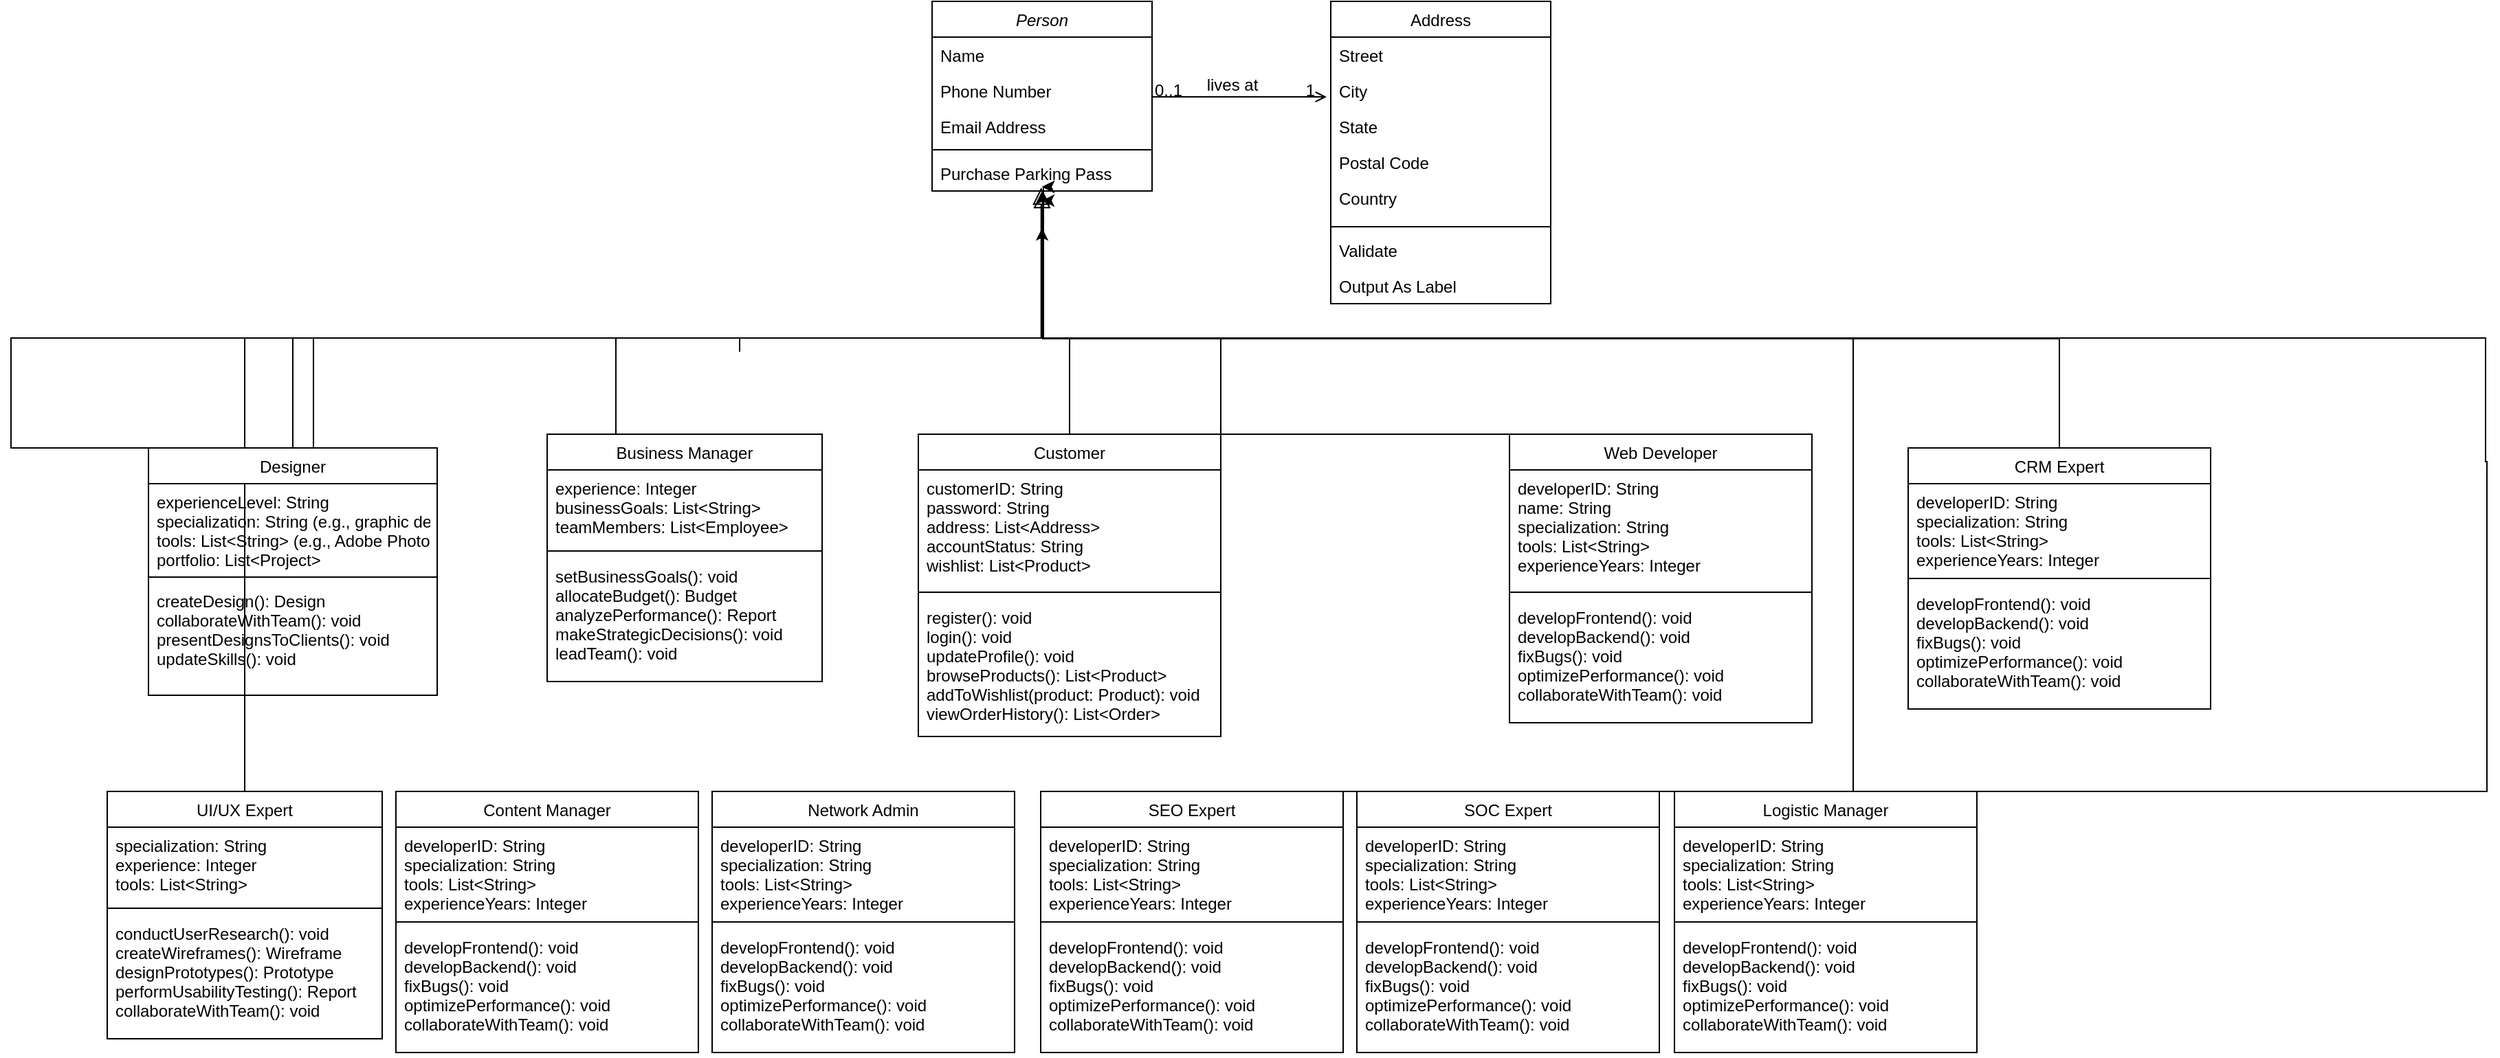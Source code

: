 <mxfile version="25.0.3">
  <diagram id="C5RBs43oDa-KdzZeNtuy" name="Page-1">
    <mxGraphModel dx="3540" dy="1331" grid="1" gridSize="10" guides="1" tooltips="1" connect="1" arrows="1" fold="1" page="1" pageScale="1" pageWidth="827" pageHeight="1169" math="0" shadow="0">
      <root>
        <mxCell id="WIyWlLk6GJQsqaUBKTNV-0" />
        <mxCell id="WIyWlLk6GJQsqaUBKTNV-1" parent="WIyWlLk6GJQsqaUBKTNV-0" />
        <mxCell id="zkfFHV4jXpPFQw0GAbJ--0" value="Person" style="swimlane;fontStyle=2;align=center;verticalAlign=top;childLayout=stackLayout;horizontal=1;startSize=26;horizontalStack=0;resizeParent=1;resizeLast=0;collapsible=1;marginBottom=0;rounded=0;shadow=0;strokeWidth=1;" parent="WIyWlLk6GJQsqaUBKTNV-1" vertex="1">
          <mxGeometry x="220" y="25" width="160" height="138" as="geometry">
            <mxRectangle x="230" y="140" width="160" height="26" as="alternateBounds" />
          </mxGeometry>
        </mxCell>
        <mxCell id="zkfFHV4jXpPFQw0GAbJ--1" value="Name" style="text;align=left;verticalAlign=top;spacingLeft=4;spacingRight=4;overflow=hidden;rotatable=0;points=[[0,0.5],[1,0.5]];portConstraint=eastwest;" parent="zkfFHV4jXpPFQw0GAbJ--0" vertex="1">
          <mxGeometry y="26" width="160" height="26" as="geometry" />
        </mxCell>
        <mxCell id="zkfFHV4jXpPFQw0GAbJ--2" value="Phone Number" style="text;align=left;verticalAlign=top;spacingLeft=4;spacingRight=4;overflow=hidden;rotatable=0;points=[[0,0.5],[1,0.5]];portConstraint=eastwest;rounded=0;shadow=0;html=0;" parent="zkfFHV4jXpPFQw0GAbJ--0" vertex="1">
          <mxGeometry y="52" width="160" height="26" as="geometry" />
        </mxCell>
        <mxCell id="zkfFHV4jXpPFQw0GAbJ--3" value="Email Address" style="text;align=left;verticalAlign=top;spacingLeft=4;spacingRight=4;overflow=hidden;rotatable=0;points=[[0,0.5],[1,0.5]];portConstraint=eastwest;rounded=0;shadow=0;html=0;" parent="zkfFHV4jXpPFQw0GAbJ--0" vertex="1">
          <mxGeometry y="78" width="160" height="26" as="geometry" />
        </mxCell>
        <mxCell id="zkfFHV4jXpPFQw0GAbJ--4" value="" style="line;html=1;strokeWidth=1;align=left;verticalAlign=middle;spacingTop=-1;spacingLeft=3;spacingRight=3;rotatable=0;labelPosition=right;points=[];portConstraint=eastwest;" parent="zkfFHV4jXpPFQw0GAbJ--0" vertex="1">
          <mxGeometry y="104" width="160" height="8" as="geometry" />
        </mxCell>
        <mxCell id="zkfFHV4jXpPFQw0GAbJ--5" value="Purchase Parking Pass" style="text;align=left;verticalAlign=top;spacingLeft=4;spacingRight=4;overflow=hidden;rotatable=0;points=[[0,0.5],[1,0.5]];portConstraint=eastwest;" parent="zkfFHV4jXpPFQw0GAbJ--0" vertex="1">
          <mxGeometry y="112" width="160" height="26" as="geometry" />
        </mxCell>
        <mxCell id="zkfFHV4jXpPFQw0GAbJ--12" value="" style="endArrow=block;endSize=10;endFill=0;shadow=0;strokeWidth=1;rounded=0;curved=0;edgeStyle=elbowEdgeStyle;elbow=vertical;entryX=0.496;entryY=0.904;entryDx=0;entryDy=0;entryPerimeter=0;exitX=0.5;exitY=0;exitDx=0;exitDy=0;" parent="WIyWlLk6GJQsqaUBKTNV-1" source="uVCkZXbU1l8BYYQpr-TJ-55" target="zkfFHV4jXpPFQw0GAbJ--5" edge="1">
          <mxGeometry width="160" relative="1" as="geometry">
            <mxPoint x="299.75" y="360" as="sourcePoint" />
            <mxPoint x="299.75" y="188" as="targetPoint" />
            <Array as="points">
              <mxPoint x="299.75" y="270" />
            </Array>
          </mxGeometry>
        </mxCell>
        <mxCell id="zkfFHV4jXpPFQw0GAbJ--16" value="" style="endArrow=block;endSize=10;endFill=0;shadow=0;strokeWidth=1;rounded=0;curved=0;edgeStyle=elbowEdgeStyle;elbow=vertical;" parent="WIyWlLk6GJQsqaUBKTNV-1" target="zkfFHV4jXpPFQw0GAbJ--0" edge="1">
          <mxGeometry width="160" relative="1" as="geometry">
            <mxPoint x="-10" y="350" as="sourcePoint" />
            <mxPoint x="310" y="271" as="targetPoint" />
            <Array as="points">
              <mxPoint x="190" y="270" />
            </Array>
          </mxGeometry>
        </mxCell>
        <mxCell id="zkfFHV4jXpPFQw0GAbJ--17" value="Address" style="swimlane;fontStyle=0;align=center;verticalAlign=top;childLayout=stackLayout;horizontal=1;startSize=26;horizontalStack=0;resizeParent=1;resizeLast=0;collapsible=1;marginBottom=0;rounded=0;shadow=0;strokeWidth=1;" parent="WIyWlLk6GJQsqaUBKTNV-1" vertex="1">
          <mxGeometry x="510" y="25" width="160" height="220" as="geometry">
            <mxRectangle x="550" y="140" width="160" height="26" as="alternateBounds" />
          </mxGeometry>
        </mxCell>
        <mxCell id="zkfFHV4jXpPFQw0GAbJ--18" value="Street" style="text;align=left;verticalAlign=top;spacingLeft=4;spacingRight=4;overflow=hidden;rotatable=0;points=[[0,0.5],[1,0.5]];portConstraint=eastwest;" parent="zkfFHV4jXpPFQw0GAbJ--17" vertex="1">
          <mxGeometry y="26" width="160" height="26" as="geometry" />
        </mxCell>
        <mxCell id="zkfFHV4jXpPFQw0GAbJ--19" value="City" style="text;align=left;verticalAlign=top;spacingLeft=4;spacingRight=4;overflow=hidden;rotatable=0;points=[[0,0.5],[1,0.5]];portConstraint=eastwest;rounded=0;shadow=0;html=0;" parent="zkfFHV4jXpPFQw0GAbJ--17" vertex="1">
          <mxGeometry y="52" width="160" height="26" as="geometry" />
        </mxCell>
        <mxCell id="zkfFHV4jXpPFQw0GAbJ--20" value="State" style="text;align=left;verticalAlign=top;spacingLeft=4;spacingRight=4;overflow=hidden;rotatable=0;points=[[0,0.5],[1,0.5]];portConstraint=eastwest;rounded=0;shadow=0;html=0;" parent="zkfFHV4jXpPFQw0GAbJ--17" vertex="1">
          <mxGeometry y="78" width="160" height="26" as="geometry" />
        </mxCell>
        <mxCell id="zkfFHV4jXpPFQw0GAbJ--21" value="Postal Code" style="text;align=left;verticalAlign=top;spacingLeft=4;spacingRight=4;overflow=hidden;rotatable=0;points=[[0,0.5],[1,0.5]];portConstraint=eastwest;rounded=0;shadow=0;html=0;" parent="zkfFHV4jXpPFQw0GAbJ--17" vertex="1">
          <mxGeometry y="104" width="160" height="26" as="geometry" />
        </mxCell>
        <mxCell id="zkfFHV4jXpPFQw0GAbJ--22" value="Country" style="text;align=left;verticalAlign=top;spacingLeft=4;spacingRight=4;overflow=hidden;rotatable=0;points=[[0,0.5],[1,0.5]];portConstraint=eastwest;rounded=0;shadow=0;html=0;" parent="zkfFHV4jXpPFQw0GAbJ--17" vertex="1">
          <mxGeometry y="130" width="160" height="30" as="geometry" />
        </mxCell>
        <mxCell id="zkfFHV4jXpPFQw0GAbJ--23" value="" style="line;html=1;strokeWidth=1;align=left;verticalAlign=middle;spacingTop=-1;spacingLeft=3;spacingRight=3;rotatable=0;labelPosition=right;points=[];portConstraint=eastwest;" parent="zkfFHV4jXpPFQw0GAbJ--17" vertex="1">
          <mxGeometry y="160" width="160" height="8" as="geometry" />
        </mxCell>
        <mxCell id="zkfFHV4jXpPFQw0GAbJ--24" value="Validate" style="text;align=left;verticalAlign=top;spacingLeft=4;spacingRight=4;overflow=hidden;rotatable=0;points=[[0,0.5],[1,0.5]];portConstraint=eastwest;" parent="zkfFHV4jXpPFQw0GAbJ--17" vertex="1">
          <mxGeometry y="168" width="160" height="26" as="geometry" />
        </mxCell>
        <mxCell id="zkfFHV4jXpPFQw0GAbJ--25" value="Output As Label" style="text;align=left;verticalAlign=top;spacingLeft=4;spacingRight=4;overflow=hidden;rotatable=0;points=[[0,0.5],[1,0.5]];portConstraint=eastwest;" parent="zkfFHV4jXpPFQw0GAbJ--17" vertex="1">
          <mxGeometry y="194" width="160" height="26" as="geometry" />
        </mxCell>
        <mxCell id="zkfFHV4jXpPFQw0GAbJ--26" value="" style="endArrow=open;shadow=0;strokeWidth=1;rounded=0;curved=0;endFill=1;edgeStyle=elbowEdgeStyle;elbow=vertical;" parent="WIyWlLk6GJQsqaUBKTNV-1" source="zkfFHV4jXpPFQw0GAbJ--0" edge="1">
          <mxGeometry x="0.5" y="41" relative="1" as="geometry">
            <mxPoint x="380" y="167" as="sourcePoint" />
            <mxPoint x="507" y="94.538" as="targetPoint" />
            <mxPoint x="-40" y="32" as="offset" />
          </mxGeometry>
        </mxCell>
        <mxCell id="zkfFHV4jXpPFQw0GAbJ--27" value="0..1" style="resizable=0;align=left;verticalAlign=bottom;labelBackgroundColor=none;fontSize=12;" parent="zkfFHV4jXpPFQw0GAbJ--26" connectable="0" vertex="1">
          <mxGeometry x="-1" relative="1" as="geometry">
            <mxPoint y="4" as="offset" />
          </mxGeometry>
        </mxCell>
        <mxCell id="zkfFHV4jXpPFQw0GAbJ--28" value="1" style="resizable=0;align=right;verticalAlign=bottom;labelBackgroundColor=none;fontSize=12;" parent="zkfFHV4jXpPFQw0GAbJ--26" connectable="0" vertex="1">
          <mxGeometry x="1" relative="1" as="geometry">
            <mxPoint x="-7" y="4" as="offset" />
          </mxGeometry>
        </mxCell>
        <mxCell id="zkfFHV4jXpPFQw0GAbJ--29" value="lives at" style="text;html=1;resizable=0;points=[];;align=center;verticalAlign=middle;labelBackgroundColor=none;rounded=0;shadow=0;strokeWidth=1;fontSize=12;" parent="zkfFHV4jXpPFQw0GAbJ--26" vertex="1" connectable="0">
          <mxGeometry x="0.5" y="49" relative="1" as="geometry">
            <mxPoint x="-38" y="40" as="offset" />
          </mxGeometry>
        </mxCell>
        <mxCell id="uVCkZXbU1l8BYYQpr-TJ-6" value="UI/UX Expert" style="swimlane;fontStyle=0;align=center;verticalAlign=top;childLayout=stackLayout;horizontal=1;startSize=26;horizontalStack=0;resizeParent=1;resizeLast=0;collapsible=1;marginBottom=0;rounded=0;shadow=0;strokeWidth=1;" vertex="1" parent="WIyWlLk6GJQsqaUBKTNV-1">
          <mxGeometry x="-380" y="600" width="200" height="180" as="geometry">
            <mxRectangle x="130" y="380" width="160" height="26" as="alternateBounds" />
          </mxGeometry>
        </mxCell>
        <mxCell id="uVCkZXbU1l8BYYQpr-TJ-8" value="specialization: String&#xa;experience: Integer&#xa;tools: List&lt;String&gt;" style="text;align=left;verticalAlign=top;spacingLeft=4;spacingRight=4;overflow=hidden;rotatable=0;points=[[0,0.5],[1,0.5]];portConstraint=eastwest;rounded=0;shadow=0;html=0;" vertex="1" parent="uVCkZXbU1l8BYYQpr-TJ-6">
          <mxGeometry y="26" width="200" height="54" as="geometry" />
        </mxCell>
        <mxCell id="uVCkZXbU1l8BYYQpr-TJ-9" value="" style="line;html=1;strokeWidth=1;align=left;verticalAlign=middle;spacingTop=-1;spacingLeft=3;spacingRight=3;rotatable=0;labelPosition=right;points=[];portConstraint=eastwest;" vertex="1" parent="uVCkZXbU1l8BYYQpr-TJ-6">
          <mxGeometry y="80" width="200" height="10" as="geometry" />
        </mxCell>
        <mxCell id="uVCkZXbU1l8BYYQpr-TJ-10" value="conductUserResearch(): void&#xa;createWireframes(): Wireframe&#xa;designPrototypes(): Prototype&#xa;performUsabilityTesting(): Report&#xa;collaborateWithTeam(): void" style="text;align=left;verticalAlign=top;spacingLeft=4;spacingRight=4;overflow=hidden;rotatable=0;points=[[0,0.5],[1,0.5]];portConstraint=eastwest;fontStyle=0" vertex="1" parent="uVCkZXbU1l8BYYQpr-TJ-6">
          <mxGeometry y="90" width="200" height="90" as="geometry" />
        </mxCell>
        <mxCell id="uVCkZXbU1l8BYYQpr-TJ-47" style="edgeStyle=orthogonalEdgeStyle;rounded=0;orthogonalLoop=1;jettySize=auto;html=1;exitX=0.5;exitY=0;exitDx=0;exitDy=0;" edge="1" parent="WIyWlLk6GJQsqaUBKTNV-1" source="uVCkZXbU1l8BYYQpr-TJ-60">
          <mxGeometry relative="1" as="geometry">
            <mxPoint x="300" y="160" as="targetPoint" />
            <mxPoint x="435" y="350" as="sourcePoint" />
            <Array as="points">
              <mxPoint x="430" y="270" />
              <mxPoint x="301" y="270" />
              <mxPoint x="301" y="160" />
            </Array>
          </mxGeometry>
        </mxCell>
        <mxCell id="uVCkZXbU1l8BYYQpr-TJ-48" style="edgeStyle=orthogonalEdgeStyle;rounded=0;orthogonalLoop=1;jettySize=auto;html=1;exitX=0.5;exitY=0;exitDx=0;exitDy=0;" edge="1" parent="WIyWlLk6GJQsqaUBKTNV-1" source="uVCkZXbU1l8BYYQpr-TJ-72">
          <mxGeometry relative="1" as="geometry">
            <mxPoint x="300" y="160" as="targetPoint" />
            <mxPoint x="860" y="350" as="sourcePoint" />
            <Array as="points">
              <mxPoint x="890" y="270" />
              <mxPoint x="301" y="270" />
              <mxPoint x="301" y="160" />
            </Array>
          </mxGeometry>
        </mxCell>
        <mxCell id="uVCkZXbU1l8BYYQpr-TJ-50" style="edgeStyle=orthogonalEdgeStyle;rounded=0;orthogonalLoop=1;jettySize=auto;html=1;exitX=0.5;exitY=0;exitDx=0;exitDy=0;entryX=0.502;entryY=1.026;entryDx=0;entryDy=0;entryPerimeter=0;" edge="1" parent="WIyWlLk6GJQsqaUBKTNV-1" source="uVCkZXbU1l8BYYQpr-TJ-80" target="zkfFHV4jXpPFQw0GAbJ--5">
          <mxGeometry relative="1" as="geometry">
            <mxPoint x="300" y="190" as="targetPoint" />
            <mxPoint x="1420" y="360" as="sourcePoint" />
            <Array as="points">
              <mxPoint x="1351" y="360" />
              <mxPoint x="1350" y="360" />
              <mxPoint x="1350" y="270" />
              <mxPoint x="300" y="270" />
            </Array>
          </mxGeometry>
        </mxCell>
        <mxCell id="uVCkZXbU1l8BYYQpr-TJ-46" style="edgeStyle=orthogonalEdgeStyle;rounded=0;orthogonalLoop=1;jettySize=auto;html=1;exitX=0.5;exitY=0;exitDx=0;exitDy=0;" edge="1" parent="WIyWlLk6GJQsqaUBKTNV-1" source="uVCkZXbU1l8BYYQpr-TJ-36">
          <mxGeometry relative="1" as="geometry">
            <mxPoint x="300" y="170" as="targetPoint" />
            <Array as="points">
              <mxPoint x="-450" y="270" />
              <mxPoint x="301" y="270" />
              <mxPoint x="301" y="170" />
            </Array>
          </mxGeometry>
        </mxCell>
        <mxCell id="uVCkZXbU1l8BYYQpr-TJ-44" value="" style="endArrow=none;html=1;rounded=0;entryX=0.5;entryY=0;entryDx=0;entryDy=0;edgeStyle=orthogonalEdgeStyle;" edge="1" parent="WIyWlLk6GJQsqaUBKTNV-1" source="uVCkZXbU1l8BYYQpr-TJ-36" target="uVCkZXbU1l8BYYQpr-TJ-6">
          <mxGeometry width="50" height="50" relative="1" as="geometry">
            <mxPoint x="80" y="280" as="sourcePoint" />
            <mxPoint x="260" y="490" as="targetPoint" />
            <Array as="points">
              <mxPoint x="-230" y="270" />
            </Array>
          </mxGeometry>
        </mxCell>
        <mxCell id="uVCkZXbU1l8BYYQpr-TJ-51" value="Business Manager" style="swimlane;fontStyle=0;align=center;verticalAlign=top;childLayout=stackLayout;horizontal=1;startSize=26;horizontalStack=0;resizeParent=1;resizeLast=0;collapsible=1;marginBottom=0;rounded=0;shadow=0;strokeWidth=1;" vertex="1" parent="WIyWlLk6GJQsqaUBKTNV-1">
          <mxGeometry x="-60" y="340" width="200" height="180" as="geometry">
            <mxRectangle x="130" y="380" width="160" height="26" as="alternateBounds" />
          </mxGeometry>
        </mxCell>
        <mxCell id="uVCkZXbU1l8BYYQpr-TJ-52" value="experience: Integer&#xa;businessGoals: List&lt;String&gt;&#xa;teamMembers: List&lt;Employee&gt;" style="text;align=left;verticalAlign=top;spacingLeft=4;spacingRight=4;overflow=hidden;rotatable=0;points=[[0,0.5],[1,0.5]];portConstraint=eastwest;rounded=0;shadow=0;html=0;" vertex="1" parent="uVCkZXbU1l8BYYQpr-TJ-51">
          <mxGeometry y="26" width="200" height="54" as="geometry" />
        </mxCell>
        <mxCell id="uVCkZXbU1l8BYYQpr-TJ-53" value="" style="line;html=1;strokeWidth=1;align=left;verticalAlign=middle;spacingTop=-1;spacingLeft=3;spacingRight=3;rotatable=0;labelPosition=right;points=[];portConstraint=eastwest;" vertex="1" parent="uVCkZXbU1l8BYYQpr-TJ-51">
          <mxGeometry y="80" width="200" height="10" as="geometry" />
        </mxCell>
        <mxCell id="uVCkZXbU1l8BYYQpr-TJ-54" value="setBusinessGoals(): void&#xa;allocateBudget(): Budget&#xa;analyzePerformance(): Report&#xa;makeStrategicDecisions(): void&#xa;leadTeam(): void" style="text;align=left;verticalAlign=top;spacingLeft=4;spacingRight=4;overflow=hidden;rotatable=0;points=[[0,0.5],[1,0.5]];portConstraint=eastwest;fontStyle=0" vertex="1" parent="uVCkZXbU1l8BYYQpr-TJ-51">
          <mxGeometry y="90" width="200" height="90" as="geometry" />
        </mxCell>
        <mxCell id="uVCkZXbU1l8BYYQpr-TJ-55" value="Customer" style="swimlane;fontStyle=0;align=center;verticalAlign=top;childLayout=stackLayout;horizontal=1;startSize=26;horizontalStack=0;resizeParent=1;resizeLast=0;collapsible=1;marginBottom=0;rounded=0;shadow=0;strokeWidth=1;" vertex="1" parent="WIyWlLk6GJQsqaUBKTNV-1">
          <mxGeometry x="210" y="340" width="220" height="220" as="geometry">
            <mxRectangle x="130" y="380" width="160" height="26" as="alternateBounds" />
          </mxGeometry>
        </mxCell>
        <mxCell id="uVCkZXbU1l8BYYQpr-TJ-56" value="customerID: String&#xa;password: String&#xa;address: List&lt;Address&gt;&#xa;accountStatus: String&#xa;wishlist: List&lt;Product&gt;" style="text;align=left;verticalAlign=top;spacingLeft=4;spacingRight=4;overflow=hidden;rotatable=0;points=[[0,0.5],[1,0.5]];portConstraint=eastwest;rounded=0;shadow=0;html=0;" vertex="1" parent="uVCkZXbU1l8BYYQpr-TJ-55">
          <mxGeometry y="26" width="220" height="84" as="geometry" />
        </mxCell>
        <mxCell id="uVCkZXbU1l8BYYQpr-TJ-57" value="" style="line;html=1;strokeWidth=1;align=left;verticalAlign=middle;spacingTop=-1;spacingLeft=3;spacingRight=3;rotatable=0;labelPosition=right;points=[];portConstraint=eastwest;" vertex="1" parent="uVCkZXbU1l8BYYQpr-TJ-55">
          <mxGeometry y="110" width="220" height="10" as="geometry" />
        </mxCell>
        <mxCell id="uVCkZXbU1l8BYYQpr-TJ-58" value="register(): void&#xa;login(): void&#xa;updateProfile(): void&#xa;browseProducts(): List&lt;Product&gt;&#xa;addToWishlist(product: Product): void&#xa;viewOrderHistory(): List&lt;Order&gt;" style="text;align=left;verticalAlign=top;spacingLeft=4;spacingRight=4;overflow=hidden;rotatable=0;points=[[0,0.5],[1,0.5]];portConstraint=eastwest;fontStyle=0" vertex="1" parent="uVCkZXbU1l8BYYQpr-TJ-55">
          <mxGeometry y="120" width="220" height="100" as="geometry" />
        </mxCell>
        <mxCell id="uVCkZXbU1l8BYYQpr-TJ-60" value="Web Developer" style="swimlane;fontStyle=0;align=center;verticalAlign=top;childLayout=stackLayout;horizontal=1;startSize=26;horizontalStack=0;resizeParent=1;resizeLast=0;collapsible=1;marginBottom=0;rounded=0;shadow=0;strokeWidth=1;" vertex="1" parent="WIyWlLk6GJQsqaUBKTNV-1">
          <mxGeometry x="640" y="340" width="220" height="210" as="geometry">
            <mxRectangle x="130" y="380" width="160" height="26" as="alternateBounds" />
          </mxGeometry>
        </mxCell>
        <mxCell id="uVCkZXbU1l8BYYQpr-TJ-61" value="developerID: String&#xa;name: String&#xa;specialization: String &#xa;tools: List&lt;String&gt;&#xa;experienceYears: Integer" style="text;align=left;verticalAlign=top;spacingLeft=4;spacingRight=4;overflow=hidden;rotatable=0;points=[[0,0.5],[1,0.5]];portConstraint=eastwest;rounded=0;shadow=0;html=0;" vertex="1" parent="uVCkZXbU1l8BYYQpr-TJ-60">
          <mxGeometry y="26" width="220" height="84" as="geometry" />
        </mxCell>
        <mxCell id="uVCkZXbU1l8BYYQpr-TJ-62" value="" style="line;html=1;strokeWidth=1;align=left;verticalAlign=middle;spacingTop=-1;spacingLeft=3;spacingRight=3;rotatable=0;labelPosition=right;points=[];portConstraint=eastwest;" vertex="1" parent="uVCkZXbU1l8BYYQpr-TJ-60">
          <mxGeometry y="110" width="220" height="10" as="geometry" />
        </mxCell>
        <mxCell id="uVCkZXbU1l8BYYQpr-TJ-63" value="developFrontend(): void&#xa;developBackend(): void&#xa;fixBugs(): void&#xa;optimizePerformance(): void&#xa;collaborateWithTeam(): void" style="text;align=left;verticalAlign=top;spacingLeft=4;spacingRight=4;overflow=hidden;rotatable=0;points=[[0,0.5],[1,0.5]];portConstraint=eastwest;fontStyle=0" vertex="1" parent="uVCkZXbU1l8BYYQpr-TJ-60">
          <mxGeometry y="120" width="220" height="90" as="geometry" />
        </mxCell>
        <mxCell id="uVCkZXbU1l8BYYQpr-TJ-70" style="edgeStyle=orthogonalEdgeStyle;rounded=0;orthogonalLoop=1;jettySize=auto;html=1;exitX=0.5;exitY=0;exitDx=0;exitDy=0;" edge="1" parent="WIyWlLk6GJQsqaUBKTNV-1" source="uVCkZXbU1l8BYYQpr-TJ-66">
          <mxGeometry relative="1" as="geometry">
            <mxPoint x="300" y="190" as="targetPoint" />
          </mxGeometry>
        </mxCell>
        <mxCell id="uVCkZXbU1l8BYYQpr-TJ-66" value="CRM Expert" style="swimlane;fontStyle=0;align=center;verticalAlign=top;childLayout=stackLayout;horizontal=1;startSize=26;horizontalStack=0;resizeParent=1;resizeLast=0;collapsible=1;marginBottom=0;rounded=0;shadow=0;strokeWidth=1;" vertex="1" parent="WIyWlLk6GJQsqaUBKTNV-1">
          <mxGeometry x="930" y="350" width="220" height="190" as="geometry">
            <mxRectangle x="130" y="380" width="160" height="26" as="alternateBounds" />
          </mxGeometry>
        </mxCell>
        <mxCell id="uVCkZXbU1l8BYYQpr-TJ-67" value="developerID: String&#xa;specialization: String &#xa;tools: List&lt;String&gt;&#xa;experienceYears: Integer" style="text;align=left;verticalAlign=top;spacingLeft=4;spacingRight=4;overflow=hidden;rotatable=0;points=[[0,0.5],[1,0.5]];portConstraint=eastwest;rounded=0;shadow=0;html=0;" vertex="1" parent="uVCkZXbU1l8BYYQpr-TJ-66">
          <mxGeometry y="26" width="220" height="64" as="geometry" />
        </mxCell>
        <mxCell id="uVCkZXbU1l8BYYQpr-TJ-68" value="" style="line;html=1;strokeWidth=1;align=left;verticalAlign=middle;spacingTop=-1;spacingLeft=3;spacingRight=3;rotatable=0;labelPosition=right;points=[];portConstraint=eastwest;" vertex="1" parent="uVCkZXbU1l8BYYQpr-TJ-66">
          <mxGeometry y="90" width="220" height="10" as="geometry" />
        </mxCell>
        <mxCell id="uVCkZXbU1l8BYYQpr-TJ-69" value="developFrontend(): void&#xa;developBackend(): void&#xa;fixBugs(): void&#xa;optimizePerformance(): void&#xa;collaborateWithTeam(): void" style="text;align=left;verticalAlign=top;spacingLeft=4;spacingRight=4;overflow=hidden;rotatable=0;points=[[0,0.5],[1,0.5]];portConstraint=eastwest;fontStyle=0" vertex="1" parent="uVCkZXbU1l8BYYQpr-TJ-66">
          <mxGeometry y="100" width="220" height="90" as="geometry" />
        </mxCell>
        <mxCell id="uVCkZXbU1l8BYYQpr-TJ-72" value="SEO Expert" style="swimlane;fontStyle=0;align=center;verticalAlign=top;childLayout=stackLayout;horizontal=1;startSize=26;horizontalStack=0;resizeParent=1;resizeLast=0;collapsible=1;marginBottom=0;rounded=0;shadow=0;strokeWidth=1;" vertex="1" parent="WIyWlLk6GJQsqaUBKTNV-1">
          <mxGeometry x="299" y="600" width="220" height="190" as="geometry">
            <mxRectangle x="130" y="380" width="160" height="26" as="alternateBounds" />
          </mxGeometry>
        </mxCell>
        <mxCell id="uVCkZXbU1l8BYYQpr-TJ-73" value="developerID: String&#xa;specialization: String &#xa;tools: List&lt;String&gt;&#xa;experienceYears: Integer" style="text;align=left;verticalAlign=top;spacingLeft=4;spacingRight=4;overflow=hidden;rotatable=0;points=[[0,0.5],[1,0.5]];portConstraint=eastwest;rounded=0;shadow=0;html=0;" vertex="1" parent="uVCkZXbU1l8BYYQpr-TJ-72">
          <mxGeometry y="26" width="220" height="64" as="geometry" />
        </mxCell>
        <mxCell id="uVCkZXbU1l8BYYQpr-TJ-74" value="" style="line;html=1;strokeWidth=1;align=left;verticalAlign=middle;spacingTop=-1;spacingLeft=3;spacingRight=3;rotatable=0;labelPosition=right;points=[];portConstraint=eastwest;" vertex="1" parent="uVCkZXbU1l8BYYQpr-TJ-72">
          <mxGeometry y="90" width="220" height="10" as="geometry" />
        </mxCell>
        <mxCell id="uVCkZXbU1l8BYYQpr-TJ-75" value="developFrontend(): void&#xa;developBackend(): void&#xa;fixBugs(): void&#xa;optimizePerformance(): void&#xa;collaborateWithTeam(): void" style="text;align=left;verticalAlign=top;spacingLeft=4;spacingRight=4;overflow=hidden;rotatable=0;points=[[0,0.5],[1,0.5]];portConstraint=eastwest;fontStyle=0" vertex="1" parent="uVCkZXbU1l8BYYQpr-TJ-72">
          <mxGeometry y="100" width="220" height="90" as="geometry" />
        </mxCell>
        <mxCell id="uVCkZXbU1l8BYYQpr-TJ-76" value="SOC Expert" style="swimlane;fontStyle=0;align=center;verticalAlign=top;childLayout=stackLayout;horizontal=1;startSize=26;horizontalStack=0;resizeParent=1;resizeLast=0;collapsible=1;marginBottom=0;rounded=0;shadow=0;strokeWidth=1;" vertex="1" parent="WIyWlLk6GJQsqaUBKTNV-1">
          <mxGeometry x="529" y="600" width="220" height="190" as="geometry">
            <mxRectangle x="130" y="380" width="160" height="26" as="alternateBounds" />
          </mxGeometry>
        </mxCell>
        <mxCell id="uVCkZXbU1l8BYYQpr-TJ-77" value="developerID: String&#xa;specialization: String &#xa;tools: List&lt;String&gt;&#xa;experienceYears: Integer" style="text;align=left;verticalAlign=top;spacingLeft=4;spacingRight=4;overflow=hidden;rotatable=0;points=[[0,0.5],[1,0.5]];portConstraint=eastwest;rounded=0;shadow=0;html=0;" vertex="1" parent="uVCkZXbU1l8BYYQpr-TJ-76">
          <mxGeometry y="26" width="220" height="64" as="geometry" />
        </mxCell>
        <mxCell id="uVCkZXbU1l8BYYQpr-TJ-78" value="" style="line;html=1;strokeWidth=1;align=left;verticalAlign=middle;spacingTop=-1;spacingLeft=3;spacingRight=3;rotatable=0;labelPosition=right;points=[];portConstraint=eastwest;" vertex="1" parent="uVCkZXbU1l8BYYQpr-TJ-76">
          <mxGeometry y="90" width="220" height="10" as="geometry" />
        </mxCell>
        <mxCell id="uVCkZXbU1l8BYYQpr-TJ-79" value="developFrontend(): void&#xa;developBackend(): void&#xa;fixBugs(): void&#xa;optimizePerformance(): void&#xa;collaborateWithTeam(): void" style="text;align=left;verticalAlign=top;spacingLeft=4;spacingRight=4;overflow=hidden;rotatable=0;points=[[0,0.5],[1,0.5]];portConstraint=eastwest;fontStyle=0" vertex="1" parent="uVCkZXbU1l8BYYQpr-TJ-76">
          <mxGeometry y="100" width="220" height="90" as="geometry" />
        </mxCell>
        <mxCell id="uVCkZXbU1l8BYYQpr-TJ-80" value="Logistic Manager" style="swimlane;fontStyle=0;align=center;verticalAlign=top;childLayout=stackLayout;horizontal=1;startSize=26;horizontalStack=0;resizeParent=1;resizeLast=0;collapsible=1;marginBottom=0;rounded=0;shadow=0;strokeWidth=1;" vertex="1" parent="WIyWlLk6GJQsqaUBKTNV-1">
          <mxGeometry x="760" y="600" width="220" height="190" as="geometry">
            <mxRectangle x="130" y="380" width="160" height="26" as="alternateBounds" />
          </mxGeometry>
        </mxCell>
        <mxCell id="uVCkZXbU1l8BYYQpr-TJ-81" value="developerID: String&#xa;specialization: String &#xa;tools: List&lt;String&gt;&#xa;experienceYears: Integer" style="text;align=left;verticalAlign=top;spacingLeft=4;spacingRight=4;overflow=hidden;rotatable=0;points=[[0,0.5],[1,0.5]];portConstraint=eastwest;rounded=0;shadow=0;html=0;" vertex="1" parent="uVCkZXbU1l8BYYQpr-TJ-80">
          <mxGeometry y="26" width="220" height="64" as="geometry" />
        </mxCell>
        <mxCell id="uVCkZXbU1l8BYYQpr-TJ-82" value="" style="line;html=1;strokeWidth=1;align=left;verticalAlign=middle;spacingTop=-1;spacingLeft=3;spacingRight=3;rotatable=0;labelPosition=right;points=[];portConstraint=eastwest;" vertex="1" parent="uVCkZXbU1l8BYYQpr-TJ-80">
          <mxGeometry y="90" width="220" height="10" as="geometry" />
        </mxCell>
        <mxCell id="uVCkZXbU1l8BYYQpr-TJ-83" value="developFrontend(): void&#xa;developBackend(): void&#xa;fixBugs(): void&#xa;optimizePerformance(): void&#xa;collaborateWithTeam(): void" style="text;align=left;verticalAlign=top;spacingLeft=4;spacingRight=4;overflow=hidden;rotatable=0;points=[[0,0.5],[1,0.5]];portConstraint=eastwest;fontStyle=0" vertex="1" parent="uVCkZXbU1l8BYYQpr-TJ-80">
          <mxGeometry y="100" width="220" height="90" as="geometry" />
        </mxCell>
        <mxCell id="uVCkZXbU1l8BYYQpr-TJ-84" value="Content Manager" style="swimlane;fontStyle=0;align=center;verticalAlign=top;childLayout=stackLayout;horizontal=1;startSize=26;horizontalStack=0;resizeParent=1;resizeLast=0;collapsible=1;marginBottom=0;rounded=0;shadow=0;strokeWidth=1;" vertex="1" parent="WIyWlLk6GJQsqaUBKTNV-1">
          <mxGeometry x="-170" y="600" width="220" height="190" as="geometry">
            <mxRectangle x="130" y="380" width="160" height="26" as="alternateBounds" />
          </mxGeometry>
        </mxCell>
        <mxCell id="uVCkZXbU1l8BYYQpr-TJ-85" value="developerID: String&#xa;specialization: String &#xa;tools: List&lt;String&gt;&#xa;experienceYears: Integer" style="text;align=left;verticalAlign=top;spacingLeft=4;spacingRight=4;overflow=hidden;rotatable=0;points=[[0,0.5],[1,0.5]];portConstraint=eastwest;rounded=0;shadow=0;html=0;" vertex="1" parent="uVCkZXbU1l8BYYQpr-TJ-84">
          <mxGeometry y="26" width="220" height="64" as="geometry" />
        </mxCell>
        <mxCell id="uVCkZXbU1l8BYYQpr-TJ-86" value="" style="line;html=1;strokeWidth=1;align=left;verticalAlign=middle;spacingTop=-1;spacingLeft=3;spacingRight=3;rotatable=0;labelPosition=right;points=[];portConstraint=eastwest;" vertex="1" parent="uVCkZXbU1l8BYYQpr-TJ-84">
          <mxGeometry y="90" width="220" height="10" as="geometry" />
        </mxCell>
        <mxCell id="uVCkZXbU1l8BYYQpr-TJ-87" value="developFrontend(): void&#xa;developBackend(): void&#xa;fixBugs(): void&#xa;optimizePerformance(): void&#xa;collaborateWithTeam(): void" style="text;align=left;verticalAlign=top;spacingLeft=4;spacingRight=4;overflow=hidden;rotatable=0;points=[[0,0.5],[1,0.5]];portConstraint=eastwest;fontStyle=0" vertex="1" parent="uVCkZXbU1l8BYYQpr-TJ-84">
          <mxGeometry y="100" width="220" height="90" as="geometry" />
        </mxCell>
        <mxCell id="uVCkZXbU1l8BYYQpr-TJ-88" value="Network Admin" style="swimlane;fontStyle=0;align=center;verticalAlign=top;childLayout=stackLayout;horizontal=1;startSize=26;horizontalStack=0;resizeParent=1;resizeLast=0;collapsible=1;marginBottom=0;rounded=0;shadow=0;strokeWidth=1;" vertex="1" parent="WIyWlLk6GJQsqaUBKTNV-1">
          <mxGeometry x="60" y="600" width="220" height="190" as="geometry">
            <mxRectangle x="130" y="380" width="160" height="26" as="alternateBounds" />
          </mxGeometry>
        </mxCell>
        <mxCell id="uVCkZXbU1l8BYYQpr-TJ-89" value="developerID: String&#xa;specialization: String &#xa;tools: List&lt;String&gt;&#xa;experienceYears: Integer" style="text;align=left;verticalAlign=top;spacingLeft=4;spacingRight=4;overflow=hidden;rotatable=0;points=[[0,0.5],[1,0.5]];portConstraint=eastwest;rounded=0;shadow=0;html=0;" vertex="1" parent="uVCkZXbU1l8BYYQpr-TJ-88">
          <mxGeometry y="26" width="220" height="64" as="geometry" />
        </mxCell>
        <mxCell id="uVCkZXbU1l8BYYQpr-TJ-90" value="" style="line;html=1;strokeWidth=1;align=left;verticalAlign=middle;spacingTop=-1;spacingLeft=3;spacingRight=3;rotatable=0;labelPosition=right;points=[];portConstraint=eastwest;" vertex="1" parent="uVCkZXbU1l8BYYQpr-TJ-88">
          <mxGeometry y="90" width="220" height="10" as="geometry" />
        </mxCell>
        <mxCell id="uVCkZXbU1l8BYYQpr-TJ-91" value="developFrontend(): void&#xa;developBackend(): void&#xa;fixBugs(): void&#xa;optimizePerformance(): void&#xa;collaborateWithTeam(): void" style="text;align=left;verticalAlign=top;spacingLeft=4;spacingRight=4;overflow=hidden;rotatable=0;points=[[0,0.5],[1,0.5]];portConstraint=eastwest;fontStyle=0" vertex="1" parent="uVCkZXbU1l8BYYQpr-TJ-88">
          <mxGeometry y="100" width="220" height="90" as="geometry" />
        </mxCell>
        <mxCell id="uVCkZXbU1l8BYYQpr-TJ-92" value="" style="endArrow=none;html=1;rounded=0;entryX=0.5;entryY=0;entryDx=0;entryDy=0;edgeStyle=orthogonalEdgeStyle;" edge="1" parent="WIyWlLk6GJQsqaUBKTNV-1" target="uVCkZXbU1l8BYYQpr-TJ-36">
          <mxGeometry width="50" height="50" relative="1" as="geometry">
            <mxPoint x="80" y="280" as="sourcePoint" />
            <mxPoint x="-20" y="600" as="targetPoint" />
            <Array as="points">
              <mxPoint x="80" y="270" />
            </Array>
          </mxGeometry>
        </mxCell>
        <mxCell id="uVCkZXbU1l8BYYQpr-TJ-36" value="Designer" style="swimlane;fontStyle=0;align=center;verticalAlign=top;childLayout=stackLayout;horizontal=1;startSize=26;horizontalStack=0;resizeParent=1;resizeLast=0;collapsible=1;marginBottom=0;rounded=0;shadow=0;strokeWidth=1;" vertex="1" parent="WIyWlLk6GJQsqaUBKTNV-1">
          <mxGeometry x="-350" y="350" width="210" height="180" as="geometry">
            <mxRectangle x="130" y="380" width="160" height="26" as="alternateBounds" />
          </mxGeometry>
        </mxCell>
        <mxCell id="uVCkZXbU1l8BYYQpr-TJ-37" value="experienceLevel: String&#xa;specialization: String (e.g., graphic design, product design)&#xa;tools: List&lt;String&gt; (e.g., Adobe Photoshop, Illustrator, Figma)&#xa;portfolio: List&lt;Project&gt;" style="text;align=left;verticalAlign=top;spacingLeft=4;spacingRight=4;overflow=hidden;rotatable=0;points=[[0,0.5],[1,0.5]];portConstraint=eastwest;" vertex="1" parent="uVCkZXbU1l8BYYQpr-TJ-36">
          <mxGeometry y="26" width="210" height="64" as="geometry" />
        </mxCell>
        <mxCell id="uVCkZXbU1l8BYYQpr-TJ-39" value="" style="line;html=1;strokeWidth=1;align=left;verticalAlign=middle;spacingTop=-1;spacingLeft=3;spacingRight=3;rotatable=0;labelPosition=right;points=[];portConstraint=eastwest;" vertex="1" parent="uVCkZXbU1l8BYYQpr-TJ-36">
          <mxGeometry y="90" width="210" height="8" as="geometry" />
        </mxCell>
        <mxCell id="uVCkZXbU1l8BYYQpr-TJ-40" value="createDesign(): Design&#xa;collaborateWithTeam(): void&#xa;presentDesignsToClients(): void&#xa;updateSkills(): void" style="text;align=left;verticalAlign=top;spacingLeft=4;spacingRight=4;overflow=hidden;rotatable=0;points=[[0,0.5],[1,0.5]];portConstraint=eastwest;fontStyle=0" vertex="1" parent="uVCkZXbU1l8BYYQpr-TJ-36">
          <mxGeometry y="98" width="210" height="62" as="geometry" />
        </mxCell>
      </root>
    </mxGraphModel>
  </diagram>
</mxfile>
